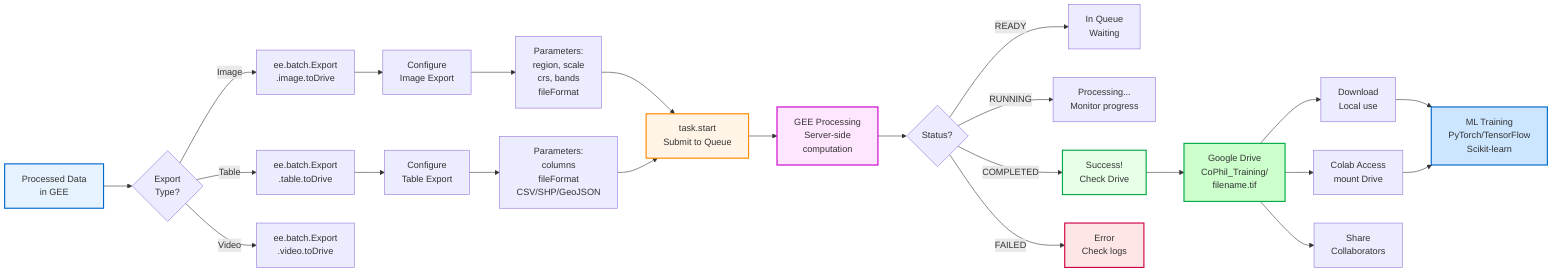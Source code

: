 flowchart LR
    A[Processed Data<br/>in GEE] --> B{Export<br/>Type?}

    B -->|Image| C1[ee.batch.Export<br/>.image.toDrive]
    B -->|Table| C2[ee.batch.Export<br/>.table.toDrive]
    B -->|Video| C3[ee.batch.Export<br/>.video.toDrive]

    C1 --> D1[Configure<br/>Image Export]
    C2 --> D2[Configure<br/>Table Export]

    D1 --> E1[Parameters:<br/>region, scale<br/>crs, bands<br/>fileFormat]

    D2 --> E2[Parameters:<br/>columns<br/>fileFormat<br/>CSV/SHP/GeoJSON]

    E1 --> F[task.start<br/>Submit to Queue]
    E2 --> F

    F --> G[GEE Processing<br/>Server-side<br/>computation]

    G --> H{Status?}

    H -->|READY| I[In Queue<br/>Waiting]
    H -->|RUNNING| J[Processing...<br/>Monitor progress]
    H -->|COMPLETED| K[Success!<br/>Check Drive]
    H -->|FAILED| L[Error<br/>Check logs]

    K --> M[Google Drive<br/>CoPhil_Training/<br/>filename.tif]

    M --> N1[Download<br/>Local use]
    M --> N2[Colab Access<br/>mount Drive]
    M --> N3[Share<br/>Collaborators]

    N1 --> O[ML Training<br/>PyTorch/TensorFlow<br/>Scikit-learn]
    N2 --> O

    style A fill:#e6f3ff,stroke:#0066cc,stroke-width:2px
    style F fill:#fff4e6,stroke:#ff8800,stroke-width:2px
    style G fill:#ffe6ff,stroke:#cc00cc,stroke-width:2px
    style K fill:#e6ffe6,stroke:#00aa44,stroke-width:2px
    style L fill:#ffe6e6,stroke:#cc0044,stroke-width:2px
    style M fill:#ccffcc,stroke:#00aa44,stroke-width:2px
    style O fill:#cce6ff,stroke:#0066cc,stroke-width:2px
